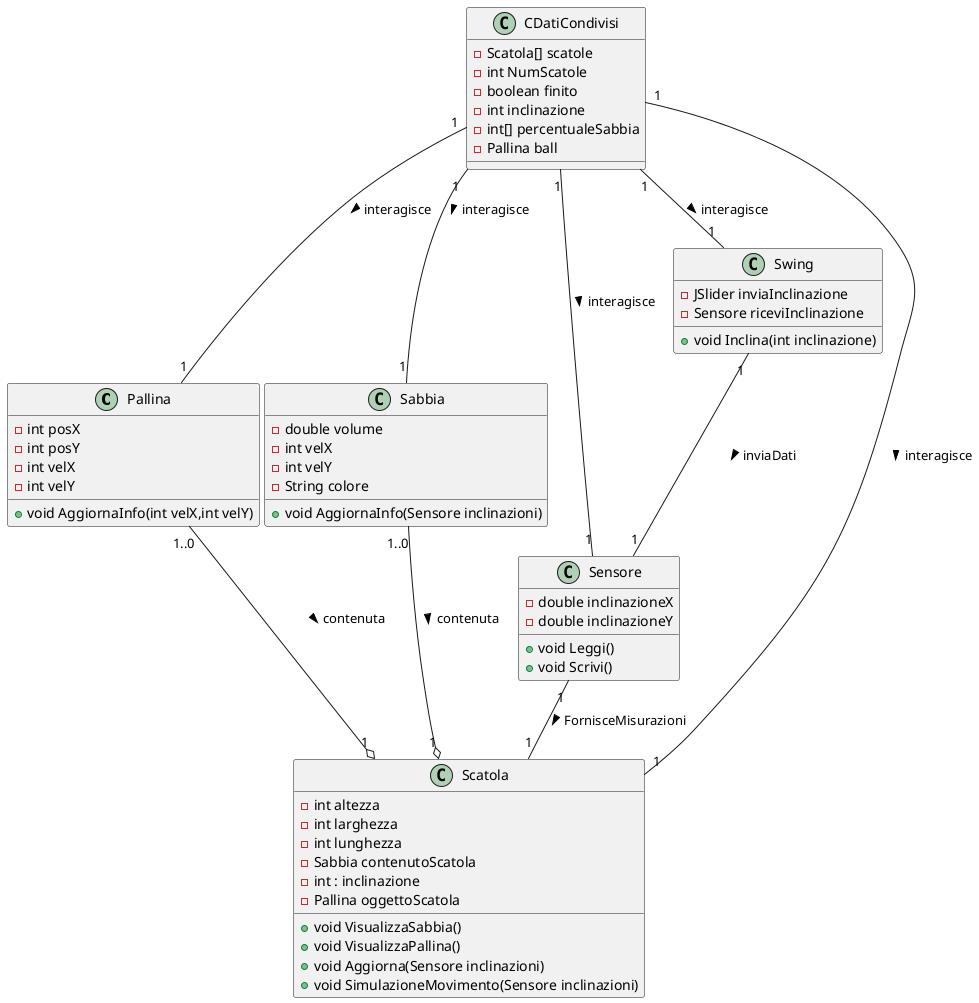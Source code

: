 @startuml


class Pallina {

'@brief: indica la posizione sull'asse delle ascisse della pallina'
- int posX
'@brief: indica la posizione sull'asse delle ordinate della pallina'
- int posY
'@brief: indica la velocità sull'asse delle ascisse della pallina'
- int velX
'@brief: indica la velocità sull'asse delle ordinate della pallina'
- int velY
'@brief: Metodo che aggiorna la posizione e la velocità della pallina'
+ void AggiornaInfo(int velX,int velY)
}



class Sabbia {
'@brief: identifica la quantità di sabbia contenuta in una scatola'
- double volume
'@brief: indica la velocità sull'asse delle ascisse della sabbia'
- int velX
'@brief: indica la velocità sull'asse delle ordinate della sabbia'
- int velY
'@brief: definisce il colore della sabbia'
- String colore
'@brief: Metodo che aggiorna gli attributi della sabbia'
+ void AggiornaInfo(Sensore inclinazioni)
}

class Sensore {
'@brief: Definisce l'inclinazione del sistema sull'asse delle ascisse'
- double inclinazioneX
'@brief: Definisce l'inclinazione del sistema sull'asse delle ordinate'
- double inclinazioneY
'@brief: Legge i valori di inclinazione'
+ void Leggi()
'@brief: Scrive i valori di inclinazione'
+ void Scrivi()
}



class Scatola {
'@brief: Definisce l'altezza della scatola'
- int altezza
'@brief: Definisce la larghezza della scatola'
- int larghezza
'@brief: Definisce la lunghezza della sctola'
- int lunghezza
'@brief: Definisce il materiale contenuto della scatola(sabbia)'
- Sabbia contenutoScatola
'@brief: indica l'inclinazione della scatola nell'asse delle ordinate'
- int : inclinazione
'@brief: Definisce l'oggetto contenuto nella scatola(pallina)'
- Pallina oggettoScatola
'@brief: Metodo usato per visualizzare la sabbia su schermo'
+ void VisualizzaSabbia()
'@brief: Metodo usato per visualizzare la pallina su schermo'
+ void VisualizzaPallina()
'@brief: Metodo usato per aggiornare i valori degli attributi della scatola'
+ void Aggiorna(Sensore inclinazioni)
'@brief: Metodo usato per simulare il movimento della sabbia e della pallina'
+ void SimulazioneMovimento(Sensore inclinazioni)
}

class Swing {
'@brief: Attributo usato per l'inserimento dell'inclinazioen da parte dell'utente'
-JSlider inviaInclinazione
'@brief: Attributo che riceverà la nuova inclinazione inserita dall'utente'
-Sensore riceviInclinazione
'@brief: Metodo usato per far ricevere al sensore l'inclinazione'
+void Inclina(int inclinazione)
}

class CDatiCondivisi {
'@brief: Insieme di scatole'
-Scatola[] scatole
'@brief: Numero delle scatole'
-int NumScatole
'@brief: Indica se il "gioco" è terminato'
-boolean finito
'@brief: inclinazione della sabbia e della pallina'
-int inclinazione
'@brief: percentuale di sabbia contenuta nella scatola'
-int[] percentualeSabbia
'@brief: Pallina'
-Pallina ball
}


Sensore "1" -- "1" Scatola : FornisceMisurazioni > 
Sabbia "1..0" --o "1" Scatola : contenuta > 
Pallina "1..0" --o "1" Scatola : contenuta >
Swing "1" -- "1" Sensore : inviaDati >
CDatiCondivisi "1" -- "1" Pallina : interagisce > 
CDatiCondivisi "1" -- "1" Sabbia : interagisce > 
CDatiCondivisi "1" -- "1" Scatola : interagisce >
CDatiCondivisi "1" -- "1" Sensore : interagisce > 
CDatiCondivisi "1" -- "1" Swing : interagisce > 

@enduml

